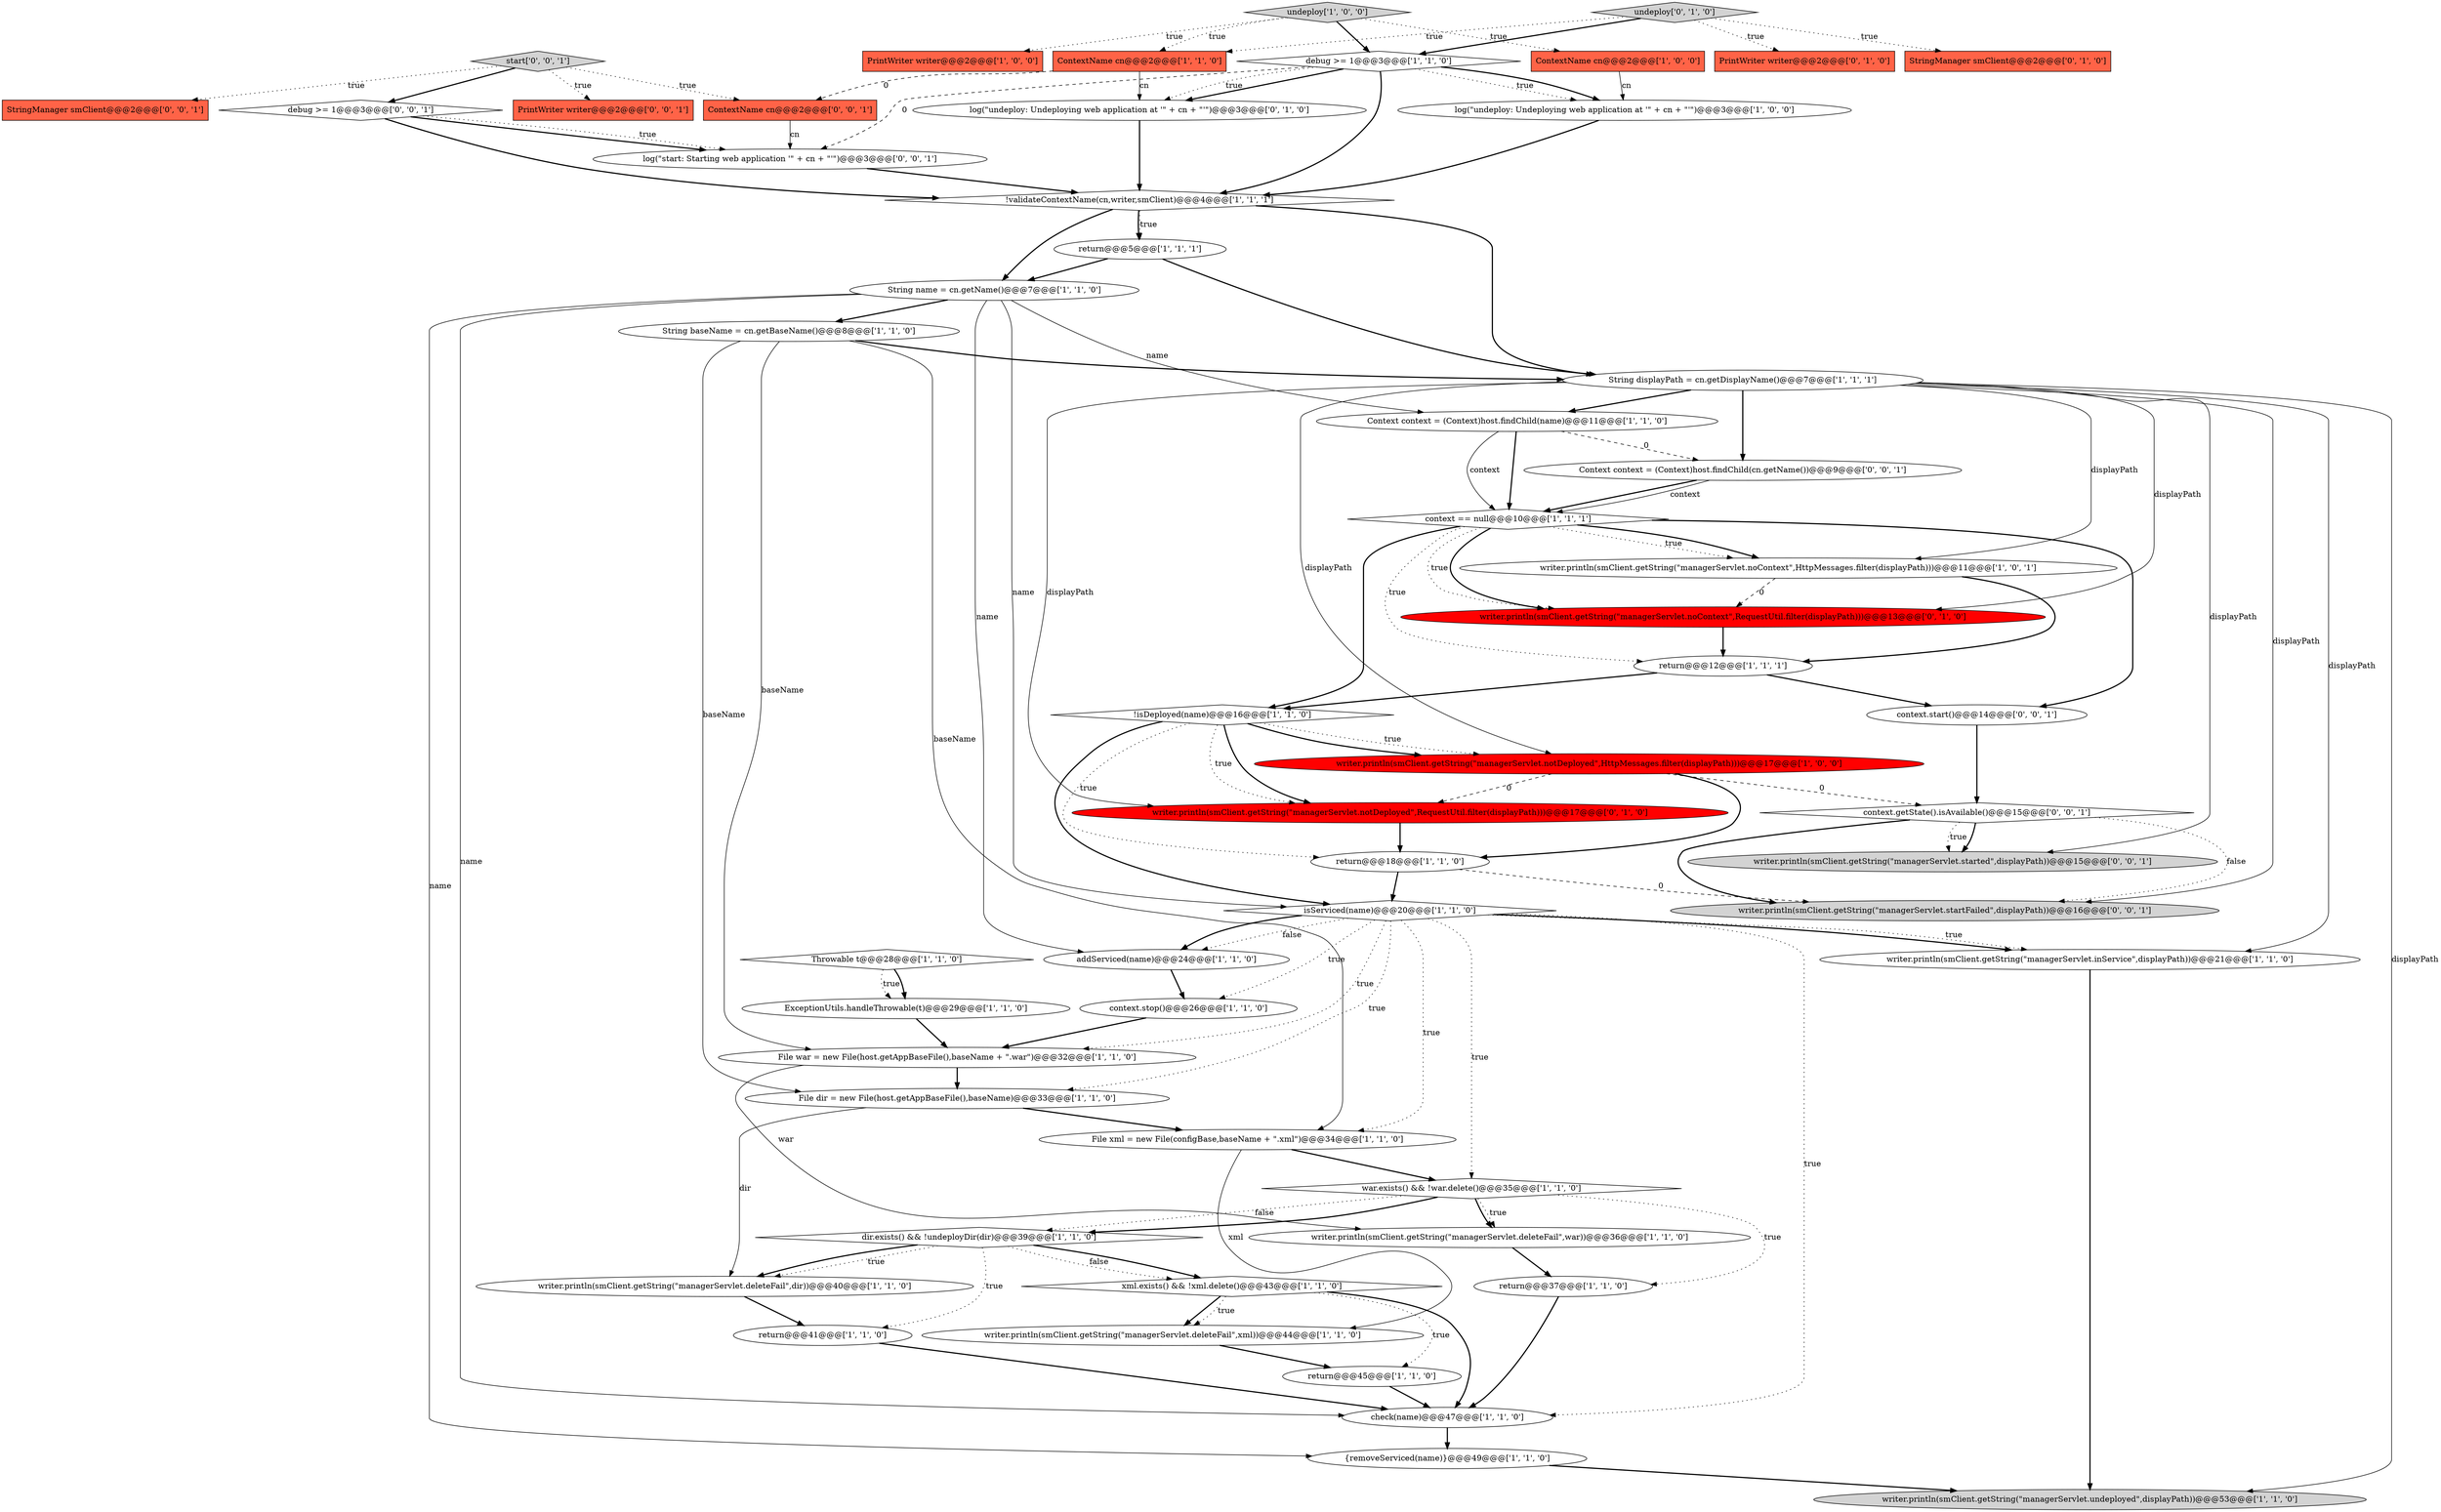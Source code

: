 digraph {
30 [style = filled, label = "return@@@37@@@['1', '1', '0']", fillcolor = white, shape = ellipse image = "AAA0AAABBB1BBB"];
48 [style = filled, label = "StringManager smClient@@@2@@@['0', '0', '1']", fillcolor = tomato, shape = box image = "AAA0AAABBB3BBB"];
42 [style = filled, label = "PrintWriter writer@@@2@@@['0', '1', '0']", fillcolor = tomato, shape = box image = "AAA0AAABBB2BBB"];
52 [style = filled, label = "context.start()@@@14@@@['0', '0', '1']", fillcolor = white, shape = ellipse image = "AAA0AAABBB3BBB"];
28 [style = filled, label = "writer.println(smClient.getString(\"managerServlet.inService\",displayPath))@@@21@@@['1', '1', '0']", fillcolor = white, shape = ellipse image = "AAA0AAABBB1BBB"];
39 [style = filled, label = "log(\"undeploy: Undeploying web application at '\" + cn + \"'\")@@@3@@@['0', '1', '0']", fillcolor = white, shape = ellipse image = "AAA0AAABBB2BBB"];
32 [style = filled, label = "String displayPath = cn.getDisplayName()@@@7@@@['1', '1', '1']", fillcolor = white, shape = ellipse image = "AAA0AAABBB1BBB"];
13 [style = filled, label = "{removeServiced(name)}@@@49@@@['1', '1', '0']", fillcolor = white, shape = ellipse image = "AAA0AAABBB1BBB"];
21 [style = filled, label = "ContextName cn@@@2@@@['1', '1', '0']", fillcolor = tomato, shape = box image = "AAA0AAABBB1BBB"];
22 [style = filled, label = "addServiced(name)@@@24@@@['1', '1', '0']", fillcolor = white, shape = ellipse image = "AAA0AAABBB1BBB"];
8 [style = filled, label = "String name = cn.getName()@@@7@@@['1', '1', '0']", fillcolor = white, shape = ellipse image = "AAA0AAABBB1BBB"];
7 [style = filled, label = "Throwable t@@@28@@@['1', '1', '0']", fillcolor = white, shape = diamond image = "AAA0AAABBB1BBB"];
2 [style = filled, label = "return@@@45@@@['1', '1', '0']", fillcolor = white, shape = ellipse image = "AAA0AAABBB1BBB"];
17 [style = filled, label = "!validateContextName(cn,writer,smClient)@@@4@@@['1', '1', '1']", fillcolor = white, shape = diamond image = "AAA0AAABBB1BBB"];
26 [style = filled, label = "undeploy['1', '0', '0']", fillcolor = lightgray, shape = diamond image = "AAA0AAABBB1BBB"];
5 [style = filled, label = "writer.println(smClient.getString(\"managerServlet.deleteFail\",dir))@@@40@@@['1', '1', '0']", fillcolor = white, shape = ellipse image = "AAA0AAABBB1BBB"];
9 [style = filled, label = "File xml = new File(configBase,baseName + \".xml\")@@@34@@@['1', '1', '0']", fillcolor = white, shape = ellipse image = "AAA0AAABBB1BBB"];
31 [style = filled, label = "writer.println(smClient.getString(\"managerServlet.undeployed\",displayPath))@@@53@@@['1', '1', '0']", fillcolor = lightgray, shape = ellipse image = "AAA0AAABBB1BBB"];
46 [style = filled, label = "debug >= 1@@@3@@@['0', '0', '1']", fillcolor = white, shape = diamond image = "AAA0AAABBB3BBB"];
23 [style = filled, label = "File war = new File(host.getAppBaseFile(),baseName + \".war\")@@@32@@@['1', '1', '0']", fillcolor = white, shape = ellipse image = "AAA0AAABBB1BBB"];
43 [style = filled, label = "writer.println(smClient.getString(\"managerServlet.noContext\",RequestUtil.filter(displayPath)))@@@13@@@['0', '1', '0']", fillcolor = red, shape = ellipse image = "AAA1AAABBB2BBB"];
37 [style = filled, label = "debug >= 1@@@3@@@['1', '1', '0']", fillcolor = white, shape = diamond image = "AAA0AAABBB1BBB"];
47 [style = filled, label = "writer.println(smClient.getString(\"managerServlet.started\",displayPath))@@@15@@@['0', '0', '1']", fillcolor = lightgray, shape = ellipse image = "AAA0AAABBB3BBB"];
12 [style = filled, label = "writer.println(smClient.getString(\"managerServlet.deleteFail\",war))@@@36@@@['1', '1', '0']", fillcolor = white, shape = ellipse image = "AAA0AAABBB1BBB"];
35 [style = filled, label = "context == null@@@10@@@['1', '1', '1']", fillcolor = white, shape = diamond image = "AAA0AAABBB1BBB"];
50 [style = filled, label = "ContextName cn@@@2@@@['0', '0', '1']", fillcolor = tomato, shape = box image = "AAA0AAABBB3BBB"];
29 [style = filled, label = "File dir = new File(host.getAppBaseFile(),baseName)@@@33@@@['1', '1', '0']", fillcolor = white, shape = ellipse image = "AAA0AAABBB1BBB"];
54 [style = filled, label = "log(\"start: Starting web application '\" + cn + \"'\")@@@3@@@['0', '0', '1']", fillcolor = white, shape = ellipse image = "AAA0AAABBB3BBB"];
20 [style = filled, label = "dir.exists() && !undeployDir(dir)@@@39@@@['1', '1', '0']", fillcolor = white, shape = diamond image = "AAA0AAABBB1BBB"];
1 [style = filled, label = "writer.println(smClient.getString(\"managerServlet.notDeployed\",HttpMessages.filter(displayPath)))@@@17@@@['1', '0', '0']", fillcolor = red, shape = ellipse image = "AAA1AAABBB1BBB"];
19 [style = filled, label = "isServiced(name)@@@20@@@['1', '1', '0']", fillcolor = white, shape = diamond image = "AAA0AAABBB1BBB"];
14 [style = filled, label = "log(\"undeploy: Undeploying web application at '\" + cn + \"'\")@@@3@@@['1', '0', '0']", fillcolor = white, shape = ellipse image = "AAA0AAABBB1BBB"];
0 [style = filled, label = "ContextName cn@@@2@@@['1', '0', '0']", fillcolor = tomato, shape = box image = "AAA0AAABBB1BBB"];
15 [style = filled, label = "PrintWriter writer@@@2@@@['1', '0', '0']", fillcolor = tomato, shape = box image = "AAA0AAABBB1BBB"];
4 [style = filled, label = "return@@@12@@@['1', '1', '1']", fillcolor = white, shape = ellipse image = "AAA0AAABBB1BBB"];
6 [style = filled, label = "return@@@18@@@['1', '1', '0']", fillcolor = white, shape = ellipse image = "AAA0AAABBB1BBB"];
27 [style = filled, label = "String baseName = cn.getBaseName()@@@8@@@['1', '1', '0']", fillcolor = white, shape = ellipse image = "AAA0AAABBB1BBB"];
41 [style = filled, label = "undeploy['0', '1', '0']", fillcolor = lightgray, shape = diamond image = "AAA0AAABBB2BBB"];
45 [style = filled, label = "PrintWriter writer@@@2@@@['0', '0', '1']", fillcolor = tomato, shape = box image = "AAA0AAABBB3BBB"];
51 [style = filled, label = "start['0', '0', '1']", fillcolor = lightgray, shape = diamond image = "AAA0AAABBB3BBB"];
53 [style = filled, label = "writer.println(smClient.getString(\"managerServlet.startFailed\",displayPath))@@@16@@@['0', '0', '1']", fillcolor = lightgray, shape = ellipse image = "AAA0AAABBB3BBB"];
34 [style = filled, label = "!isDeployed(name)@@@16@@@['1', '1', '0']", fillcolor = white, shape = diamond image = "AAA0AAABBB1BBB"];
36 [style = filled, label = "Context context = (Context)host.findChild(name)@@@11@@@['1', '1', '0']", fillcolor = white, shape = ellipse image = "AAA0AAABBB1BBB"];
44 [style = filled, label = "StringManager smClient@@@2@@@['0', '1', '0']", fillcolor = tomato, shape = box image = "AAA0AAABBB2BBB"];
55 [style = filled, label = "context.getState().isAvailable()@@@15@@@['0', '0', '1']", fillcolor = white, shape = diamond image = "AAA0AAABBB3BBB"];
25 [style = filled, label = "check(name)@@@47@@@['1', '1', '0']", fillcolor = white, shape = ellipse image = "AAA0AAABBB1BBB"];
40 [style = filled, label = "writer.println(smClient.getString(\"managerServlet.notDeployed\",RequestUtil.filter(displayPath)))@@@17@@@['0', '1', '0']", fillcolor = red, shape = ellipse image = "AAA1AAABBB2BBB"];
49 [style = filled, label = "Context context = (Context)host.findChild(cn.getName())@@@9@@@['0', '0', '1']", fillcolor = white, shape = ellipse image = "AAA0AAABBB3BBB"];
11 [style = filled, label = "context.stop()@@@26@@@['1', '1', '0']", fillcolor = white, shape = ellipse image = "AAA0AAABBB1BBB"];
38 [style = filled, label = "return@@@41@@@['1', '1', '0']", fillcolor = white, shape = ellipse image = "AAA0AAABBB1BBB"];
3 [style = filled, label = "return@@@5@@@['1', '1', '1']", fillcolor = white, shape = ellipse image = "AAA0AAABBB1BBB"];
16 [style = filled, label = "writer.println(smClient.getString(\"managerServlet.noContext\",HttpMessages.filter(displayPath)))@@@11@@@['1', '0', '1']", fillcolor = white, shape = ellipse image = "AAA0AAABBB1BBB"];
10 [style = filled, label = "war.exists() && !war.delete()@@@35@@@['1', '1', '0']", fillcolor = white, shape = diamond image = "AAA0AAABBB1BBB"];
18 [style = filled, label = "xml.exists() && !xml.delete()@@@43@@@['1', '1', '0']", fillcolor = white, shape = diamond image = "AAA0AAABBB1BBB"];
24 [style = filled, label = "writer.println(smClient.getString(\"managerServlet.deleteFail\",xml))@@@44@@@['1', '1', '0']", fillcolor = white, shape = ellipse image = "AAA0AAABBB1BBB"];
33 [style = filled, label = "ExceptionUtils.handleThrowable(t)@@@29@@@['1', '1', '0']", fillcolor = white, shape = ellipse image = "AAA0AAABBB1BBB"];
19->10 [style = dotted, label="true"];
21->50 [style = dashed, label="0"];
1->55 [style = dashed, label="0"];
27->32 [style = bold, label=""];
40->6 [style = bold, label=""];
55->47 [style = bold, label=""];
51->45 [style = dotted, label="true"];
7->33 [style = dotted, label="true"];
51->48 [style = dotted, label="true"];
14->17 [style = bold, label=""];
52->55 [style = bold, label=""];
9->10 [style = bold, label=""];
35->43 [style = bold, label=""];
10->30 [style = dotted, label="true"];
5->38 [style = bold, label=""];
35->16 [style = dotted, label="true"];
43->4 [style = bold, label=""];
1->40 [style = dashed, label="0"];
23->29 [style = bold, label=""];
46->54 [style = bold, label=""];
10->12 [style = bold, label=""];
19->11 [style = dotted, label="true"];
8->22 [style = solid, label="name"];
36->35 [style = solid, label="context"];
27->29 [style = solid, label="baseName"];
41->42 [style = dotted, label="true"];
19->28 [style = bold, label=""];
13->31 [style = bold, label=""];
8->27 [style = bold, label=""];
2->25 [style = bold, label=""];
41->21 [style = dotted, label="true"];
8->13 [style = solid, label="name"];
32->16 [style = solid, label="displayPath"];
34->19 [style = bold, label=""];
32->49 [style = bold, label=""];
8->25 [style = solid, label="name"];
41->37 [style = bold, label=""];
32->1 [style = solid, label="displayPath"];
54->17 [style = bold, label=""];
6->53 [style = dashed, label="0"];
16->43 [style = dashed, label="0"];
17->3 [style = dotted, label="true"];
35->52 [style = bold, label=""];
33->23 [style = bold, label=""];
20->5 [style = dotted, label="true"];
20->18 [style = bold, label=""];
7->33 [style = bold, label=""];
32->53 [style = solid, label="displayPath"];
19->29 [style = dotted, label="true"];
46->54 [style = dotted, label="true"];
19->9 [style = dotted, label="true"];
55->53 [style = dotted, label="false"];
18->25 [style = bold, label=""];
38->25 [style = bold, label=""];
32->36 [style = bold, label=""];
26->37 [style = bold, label=""];
37->14 [style = dotted, label="true"];
36->35 [style = bold, label=""];
35->34 [style = bold, label=""];
19->22 [style = bold, label=""];
22->11 [style = bold, label=""];
36->49 [style = dashed, label="0"];
20->38 [style = dotted, label="true"];
19->22 [style = dotted, label="false"];
17->8 [style = bold, label=""];
27->9 [style = solid, label="baseName"];
18->24 [style = bold, label=""];
50->54 [style = solid, label="cn"];
34->40 [style = bold, label=""];
49->35 [style = bold, label=""];
28->31 [style = bold, label=""];
18->24 [style = dotted, label="true"];
23->12 [style = solid, label="war"];
0->14 [style = solid, label="cn"];
34->1 [style = dotted, label="true"];
55->47 [style = dotted, label="true"];
21->39 [style = solid, label="cn"];
32->28 [style = solid, label="displayPath"];
19->28 [style = dotted, label="true"];
1->6 [style = bold, label=""];
39->17 [style = bold, label=""];
3->8 [style = bold, label=""];
29->5 [style = solid, label="dir"];
8->19 [style = solid, label="name"];
26->15 [style = dotted, label="true"];
17->3 [style = bold, label=""];
16->4 [style = bold, label=""];
35->43 [style = dotted, label="true"];
41->44 [style = dotted, label="true"];
37->39 [style = bold, label=""];
4->34 [style = bold, label=""];
34->40 [style = dotted, label="true"];
18->2 [style = dotted, label="true"];
35->4 [style = dotted, label="true"];
19->25 [style = dotted, label="true"];
10->12 [style = dotted, label="true"];
10->20 [style = bold, label=""];
35->16 [style = bold, label=""];
32->40 [style = solid, label="displayPath"];
24->2 [style = bold, label=""];
25->13 [style = bold, label=""];
34->1 [style = bold, label=""];
32->31 [style = solid, label="displayPath"];
27->23 [style = solid, label="baseName"];
37->17 [style = bold, label=""];
29->9 [style = bold, label=""];
10->20 [style = dotted, label="false"];
19->23 [style = dotted, label="true"];
30->25 [style = bold, label=""];
37->54 [style = dashed, label="0"];
12->30 [style = bold, label=""];
6->19 [style = bold, label=""];
17->32 [style = bold, label=""];
49->35 [style = solid, label="context"];
51->46 [style = bold, label=""];
8->36 [style = solid, label="name"];
20->5 [style = bold, label=""];
37->14 [style = bold, label=""];
4->52 [style = bold, label=""];
32->47 [style = solid, label="displayPath"];
9->24 [style = solid, label="xml"];
26->21 [style = dotted, label="true"];
37->39 [style = dotted, label="true"];
55->53 [style = bold, label=""];
34->6 [style = dotted, label="true"];
20->18 [style = dotted, label="false"];
51->50 [style = dotted, label="true"];
3->32 [style = bold, label=""];
46->17 [style = bold, label=""];
11->23 [style = bold, label=""];
32->43 [style = solid, label="displayPath"];
26->0 [style = dotted, label="true"];
}

